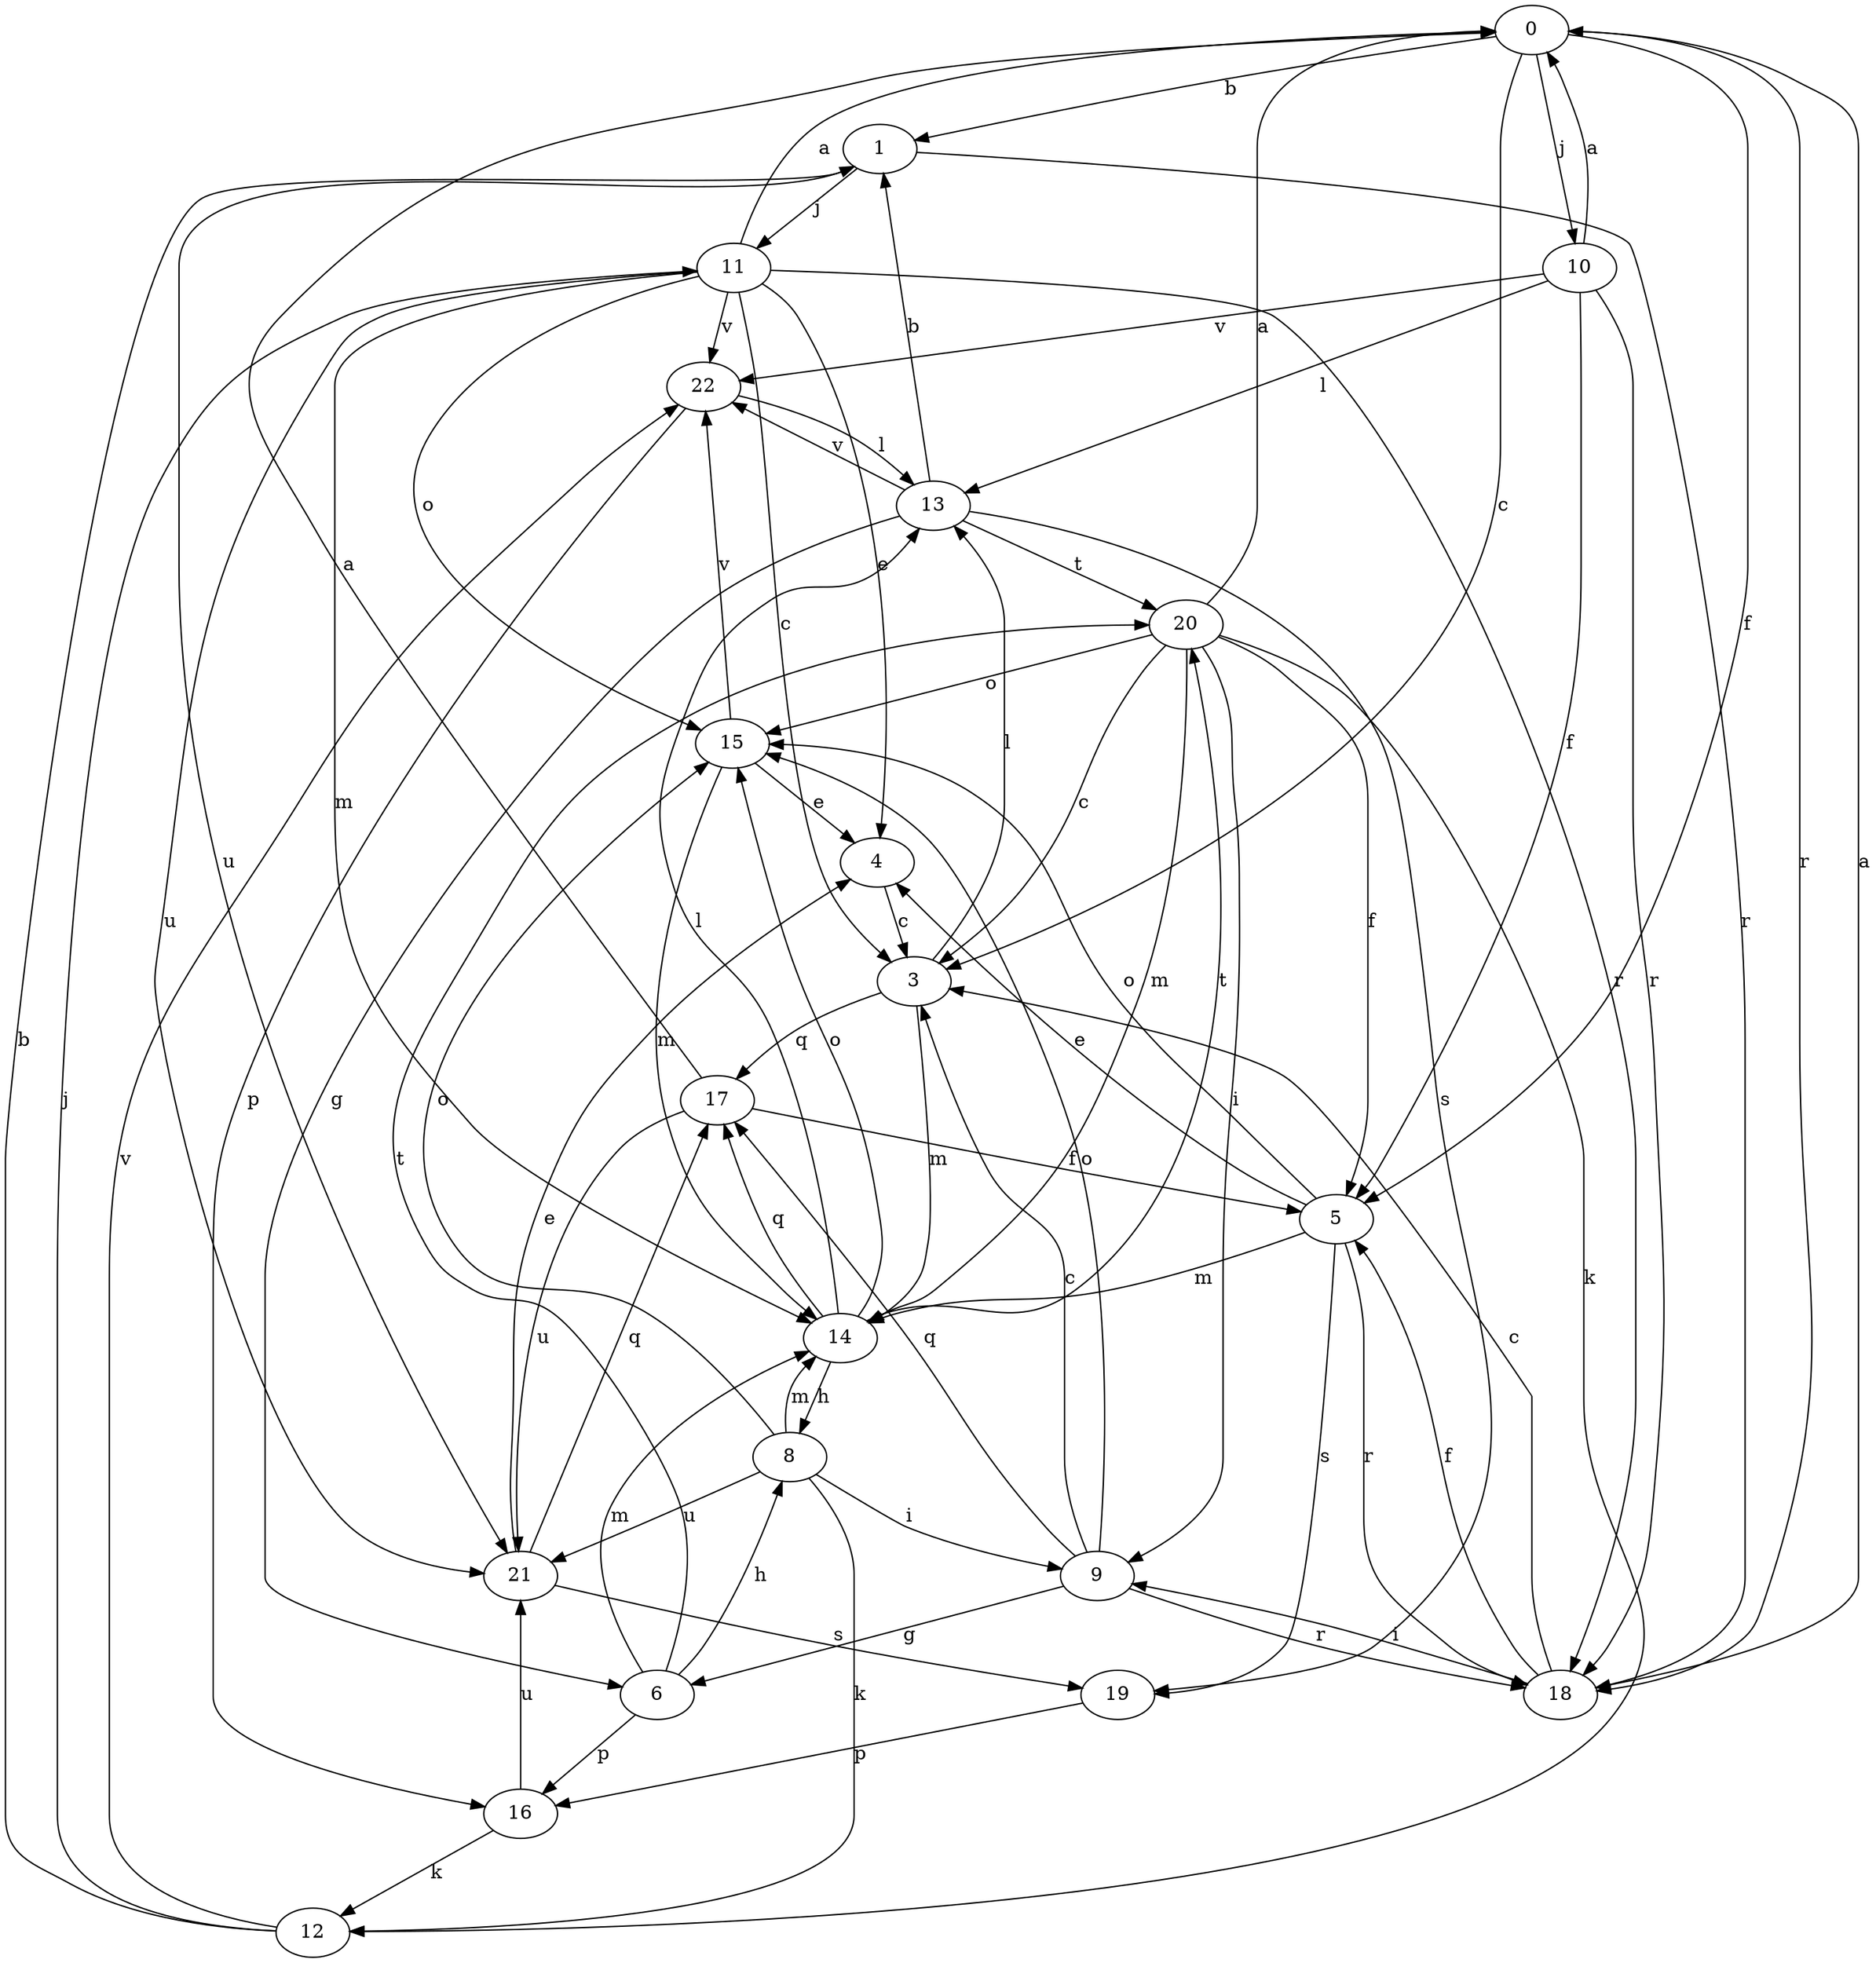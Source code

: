 strict digraph  {
0;
1;
3;
4;
5;
6;
8;
9;
10;
11;
12;
13;
14;
15;
16;
17;
18;
19;
20;
21;
22;
0 -> 1  [label=b];
0 -> 3  [label=c];
0 -> 5  [label=f];
0 -> 10  [label=j];
0 -> 18  [label=r];
1 -> 11  [label=j];
1 -> 18  [label=r];
1 -> 21  [label=u];
3 -> 13  [label=l];
3 -> 14  [label=m];
3 -> 17  [label=q];
4 -> 3  [label=c];
5 -> 4  [label=e];
5 -> 14  [label=m];
5 -> 15  [label=o];
5 -> 18  [label=r];
5 -> 19  [label=s];
6 -> 8  [label=h];
6 -> 14  [label=m];
6 -> 16  [label=p];
6 -> 20  [label=t];
8 -> 9  [label=i];
8 -> 12  [label=k];
8 -> 14  [label=m];
8 -> 15  [label=o];
8 -> 21  [label=u];
9 -> 3  [label=c];
9 -> 6  [label=g];
9 -> 15  [label=o];
9 -> 17  [label=q];
9 -> 18  [label=r];
10 -> 0  [label=a];
10 -> 5  [label=f];
10 -> 13  [label=l];
10 -> 18  [label=r];
10 -> 22  [label=v];
11 -> 0  [label=a];
11 -> 3  [label=c];
11 -> 4  [label=e];
11 -> 14  [label=m];
11 -> 15  [label=o];
11 -> 18  [label=r];
11 -> 21  [label=u];
11 -> 22  [label=v];
12 -> 1  [label=b];
12 -> 11  [label=j];
12 -> 22  [label=v];
13 -> 1  [label=b];
13 -> 6  [label=g];
13 -> 19  [label=s];
13 -> 20  [label=t];
13 -> 22  [label=v];
14 -> 8  [label=h];
14 -> 13  [label=l];
14 -> 15  [label=o];
14 -> 17  [label=q];
14 -> 20  [label=t];
15 -> 4  [label=e];
15 -> 14  [label=m];
15 -> 22  [label=v];
16 -> 12  [label=k];
16 -> 21  [label=u];
17 -> 0  [label=a];
17 -> 5  [label=f];
17 -> 21  [label=u];
18 -> 0  [label=a];
18 -> 3  [label=c];
18 -> 5  [label=f];
18 -> 9  [label=i];
19 -> 16  [label=p];
20 -> 0  [label=a];
20 -> 3  [label=c];
20 -> 5  [label=f];
20 -> 9  [label=i];
20 -> 12  [label=k];
20 -> 14  [label=m];
20 -> 15  [label=o];
21 -> 4  [label=e];
21 -> 17  [label=q];
21 -> 19  [label=s];
22 -> 13  [label=l];
22 -> 16  [label=p];
}
